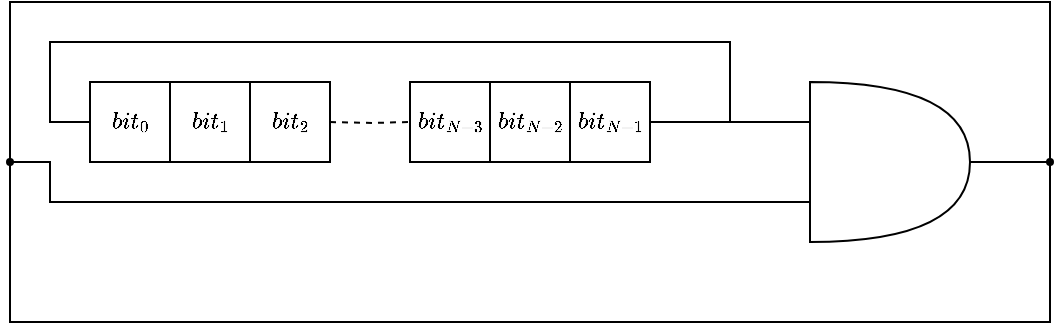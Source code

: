 <mxfile version="12.2.6" type="device" pages="1"><diagram id="PoPPIY2Wb3wSqr6sPwhv" name="Page-1"><mxGraphModel dx="868" dy="401" grid="1" gridSize="10" guides="1" tooltips="1" connect="1" arrows="1" fold="1" page="1" pageScale="1" pageWidth="600" pageHeight="240" background="#ffffff" math="1" shadow="0"><root><mxCell id="0"/><mxCell id="1" parent="0"/><mxCell id="INH_mT65EloUqhj7RBgz-56" value="" style="group" parent="1" vertex="1" connectable="0"><mxGeometry x="40" y="40" width="520" height="160" as="geometry"/></mxCell><mxCell id="Ln51JJuu7B1faOhaDb0_-52" value="" style="rounded=0;whiteSpace=wrap;html=1;fillColor=none;fontSize=10;" parent="INH_mT65EloUqhj7RBgz-56" vertex="1"><mxGeometry width="520" height="160" as="geometry"/></mxCell><mxCell id="30" style="edgeStyle=orthogonalEdgeStyle;rounded=0;html=1;exitX=1;exitY=0.5;entryX=0;entryY=0.5;jettySize=auto;orthogonalLoop=1;dashed=1;startArrow=none;startFill=0;fontSize=10;startSize=3;endSize=3;entryDx=0;entryDy=0;endArrow=none;endFill=0;" parent="INH_mT65EloUqhj7RBgz-56" target="INH_mT65EloUqhj7RBgz-46" edge="1"><mxGeometry relative="1" as="geometry"><mxPoint x="160" y="60" as="sourcePoint"/><mxPoint x="184.69" y="59.5" as="targetPoint"/></mxGeometry></mxCell><mxCell id="INH_mT65EloUqhj7RBgz-53" style="edgeStyle=orthogonalEdgeStyle;rounded=0;orthogonalLoop=1;jettySize=auto;html=1;exitX=1;exitY=0.5;exitDx=0;exitDy=0;exitPerimeter=0;entryX=1;entryY=0.5;entryDx=0;entryDy=0;startArrow=none;startFill=0;startSize=3;endSize=3;fontSize=10;endArrow=oval;endFill=1;" parent="INH_mT65EloUqhj7RBgz-56" source="25" target="Ln51JJuu7B1faOhaDb0_-52" edge="1"><mxGeometry relative="1" as="geometry"><Array as="points"><mxPoint x="510" y="80"/><mxPoint x="510" y="80"/></Array></mxGeometry></mxCell><mxCell id="25" value="" style="shape=or;whiteSpace=wrap;html=1;fontSize=10;aspect=fixed;" parent="INH_mT65EloUqhj7RBgz-56" vertex="1"><mxGeometry x="400" y="40" width="80" height="80" as="geometry"/></mxCell><mxCell id="INH_mT65EloUqhj7RBgz-55" style="edgeStyle=orthogonalEdgeStyle;rounded=0;orthogonalLoop=1;jettySize=auto;html=1;exitX=0;exitY=0.5;exitDx=0;exitDy=0;entryX=0;entryY=0.75;entryDx=0;entryDy=0;entryPerimeter=0;startArrow=oval;startFill=1;startSize=3;endSize=3;fontSize=10;endArrow=none;endFill=0;" parent="INH_mT65EloUqhj7RBgz-56" source="Ln51JJuu7B1faOhaDb0_-52" target="25" edge="1"><mxGeometry relative="1" as="geometry"><Array as="points"><mxPoint x="20" y="80"/><mxPoint x="20" y="100"/></Array></mxGeometry></mxCell><mxCell id="INH_mT65EloUqhj7RBgz-52" style="edgeStyle=orthogonalEdgeStyle;rounded=0;orthogonalLoop=1;jettySize=auto;html=1;exitX=0;exitY=0.5;exitDx=0;exitDy=0;startSize=3;endSize=3;fontSize=10;entryX=0;entryY=0.5;entryDx=0;entryDy=0;startArrow=none;startFill=0;endArrow=none;endFill=0;" parent="INH_mT65EloUqhj7RBgz-56" target="2" edge="1"><mxGeometry relative="1" as="geometry"><mxPoint x="360" y="60" as="sourcePoint"/><Array as="points"><mxPoint x="360" y="20"/><mxPoint x="20" y="20"/><mxPoint x="20" y="60"/></Array></mxGeometry></mxCell><mxCell id="2" value="$$bit_0$$" style="rounded=0;whiteSpace=wrap;html=1;fontSize=10;spacing=0;" parent="INH_mT65EloUqhj7RBgz-56" vertex="1"><mxGeometry x="40" y="40" width="40" height="40" as="geometry"/></mxCell><mxCell id="4" value="$$bit_1$$" style="rounded=0;whiteSpace=wrap;html=1;fontSize=10;spacing=0;" parent="INH_mT65EloUqhj7RBgz-56" vertex="1"><mxGeometry x="80" y="40" width="40" height="40" as="geometry"/></mxCell><mxCell id="INH_mT65EloUqhj7RBgz-45" value="$$bit_2$$" style="rounded=0;whiteSpace=wrap;html=1;fontSize=10;spacing=0;" parent="INH_mT65EloUqhj7RBgz-56" vertex="1"><mxGeometry x="120" y="40" width="40" height="40" as="geometry"/></mxCell><mxCell id="INH_mT65EloUqhj7RBgz-46" value="$$bit_{N-3}$$" style="rounded=0;whiteSpace=wrap;html=1;fontSize=10;spacing=0;" parent="INH_mT65EloUqhj7RBgz-56" vertex="1"><mxGeometry x="200" y="40" width="40" height="40" as="geometry"/></mxCell><mxCell id="INH_mT65EloUqhj7RBgz-47" value="$$bit_{N-2}$$" style="rounded=0;whiteSpace=wrap;html=1;fontSize=10;spacing=0;" parent="INH_mT65EloUqhj7RBgz-56" vertex="1"><mxGeometry x="240" y="40" width="40" height="40" as="geometry"/></mxCell><mxCell id="INH_mT65EloUqhj7RBgz-51" style="edgeStyle=orthogonalEdgeStyle;rounded=0;orthogonalLoop=1;jettySize=auto;html=1;exitX=1;exitY=0.5;exitDx=0;exitDy=0;entryX=0;entryY=0.25;entryDx=0;entryDy=0;entryPerimeter=0;startSize=3;endSize=3;fontSize=10;startArrow=none;startFill=0;endArrow=none;endFill=0;" parent="INH_mT65EloUqhj7RBgz-56" source="INH_mT65EloUqhj7RBgz-48" target="25" edge="1"><mxGeometry relative="1" as="geometry"/></mxCell><mxCell id="INH_mT65EloUqhj7RBgz-48" value="$$bit_{N-1}$$" style="rounded=0;whiteSpace=wrap;html=1;fontSize=10;spacing=0;" parent="INH_mT65EloUqhj7RBgz-56" vertex="1"><mxGeometry x="280" y="40" width="40" height="40" as="geometry"/></mxCell></root></mxGraphModel></diagram></mxfile>